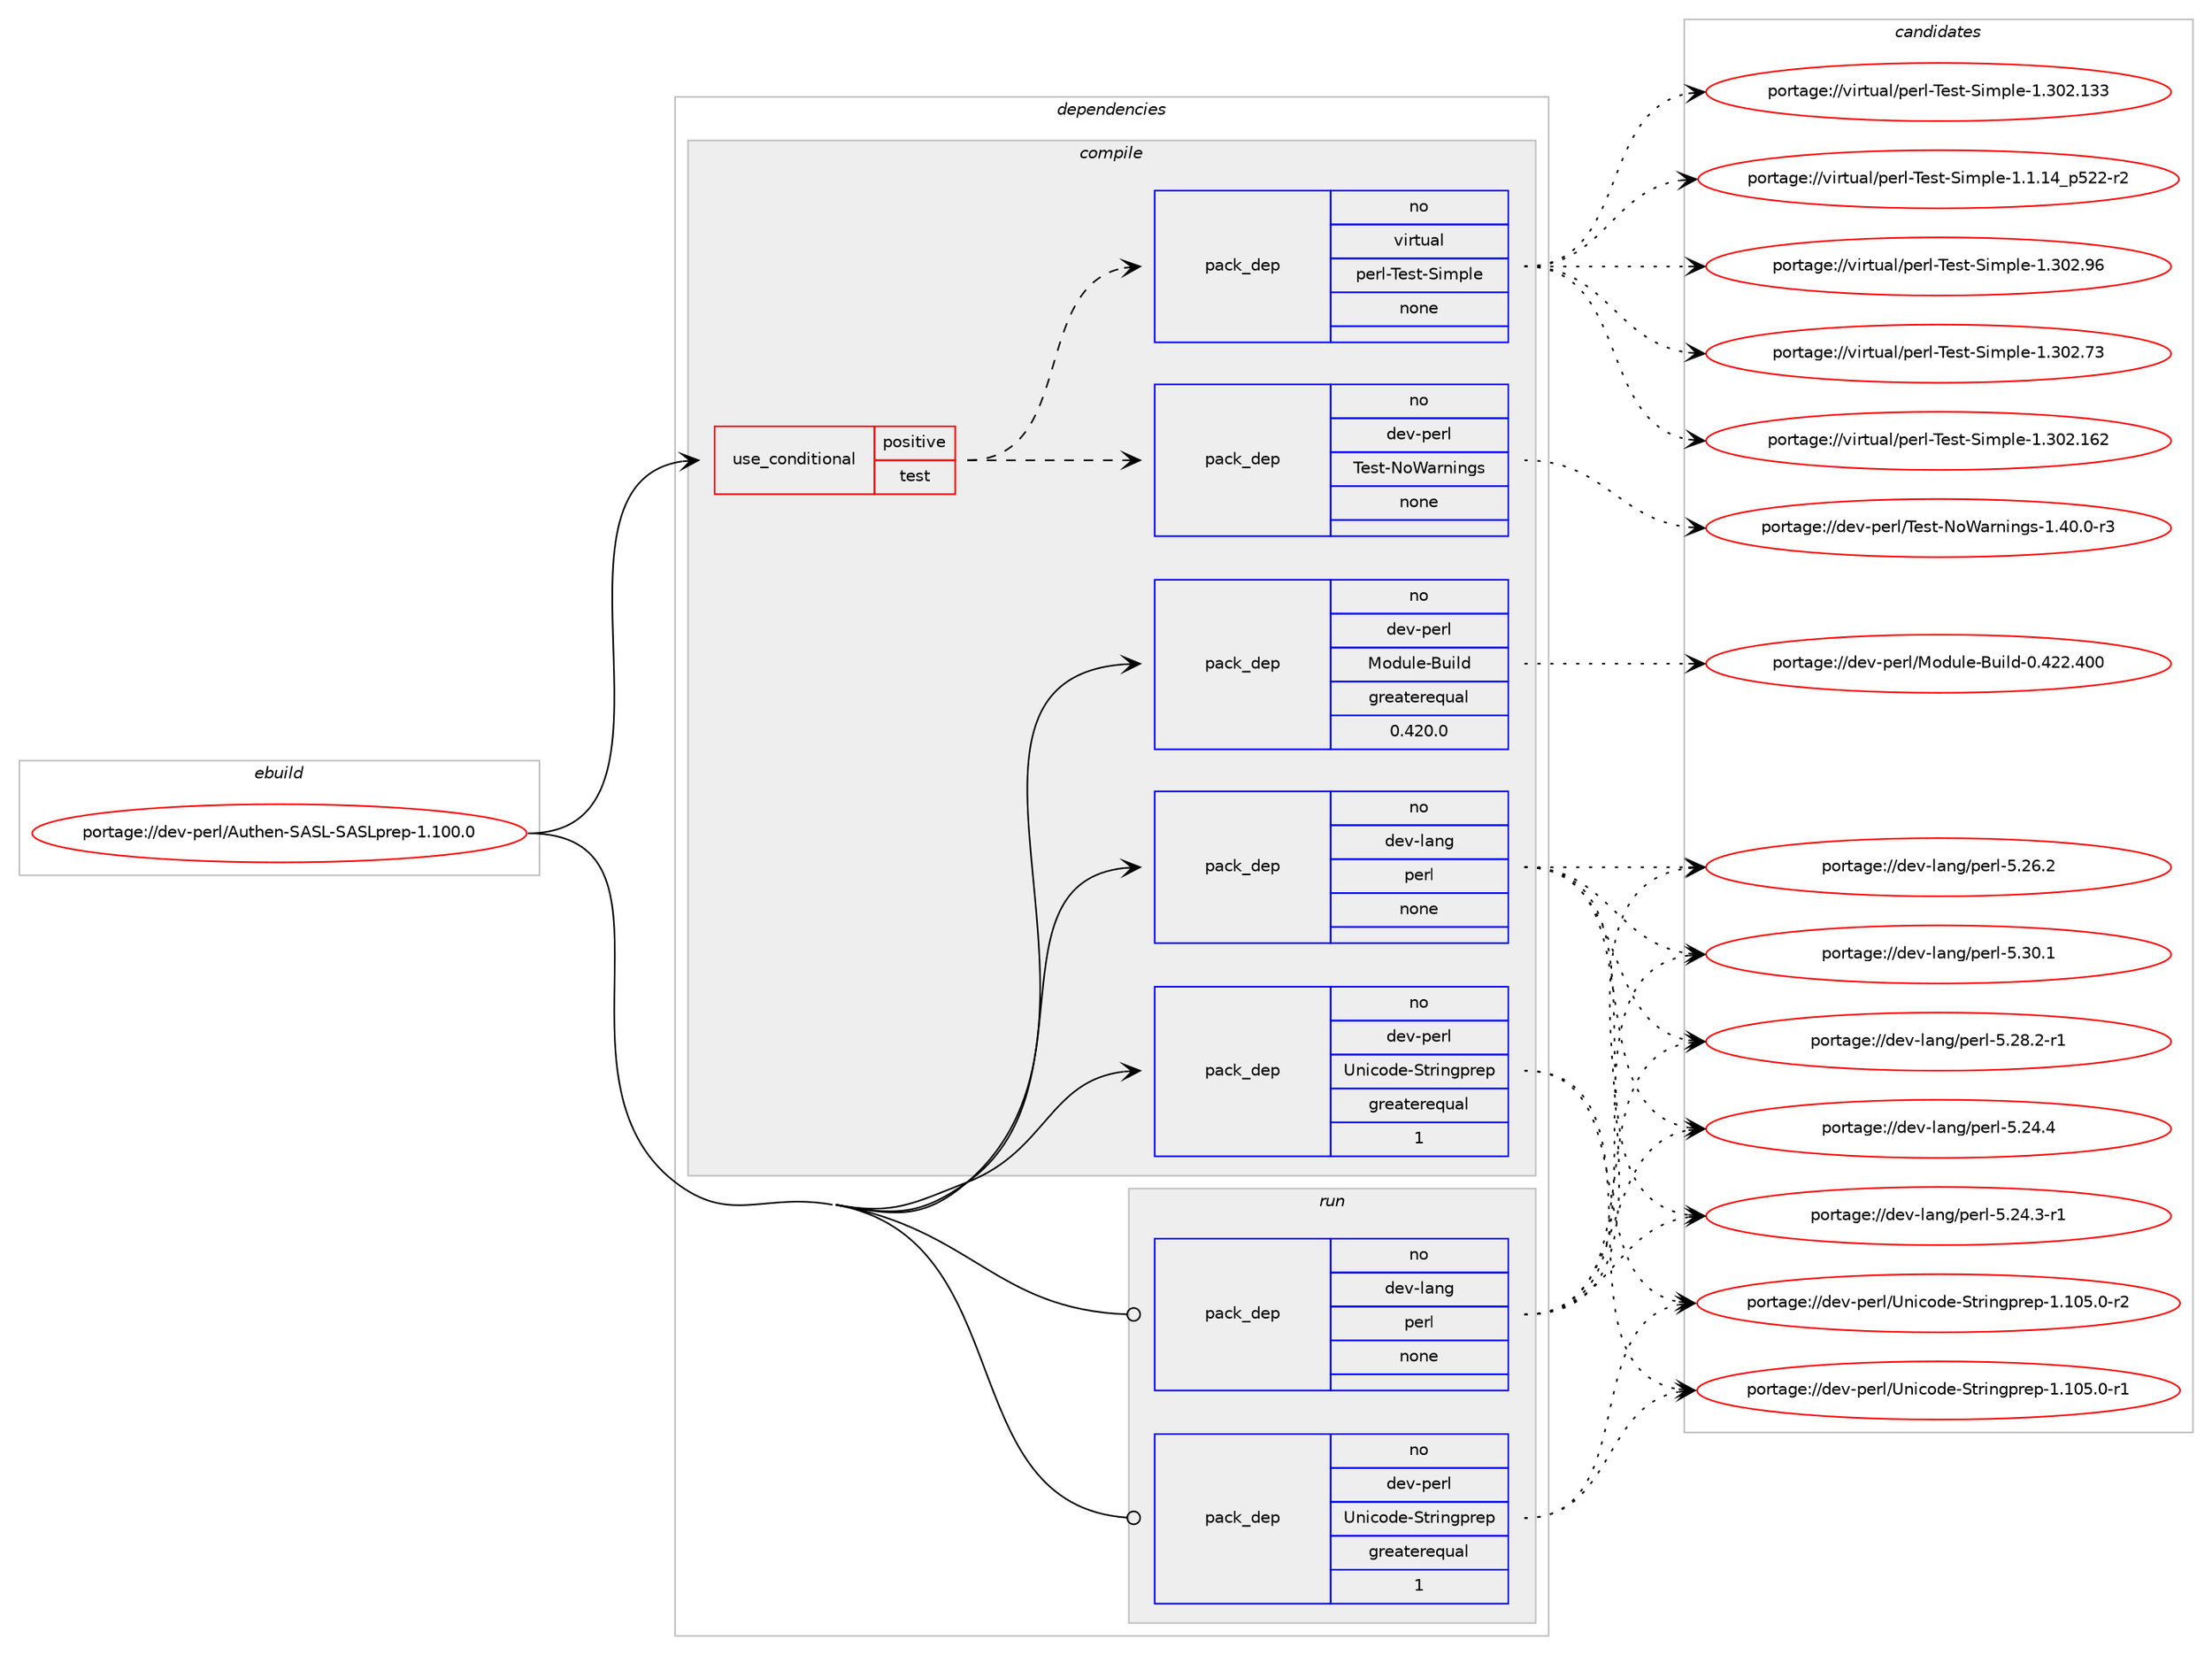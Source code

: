 digraph prolog {

# *************
# Graph options
# *************

newrank=true;
concentrate=true;
compound=true;
graph [rankdir=LR,fontname=Helvetica,fontsize=10,ranksep=1.5];#, ranksep=2.5, nodesep=0.2];
edge  [arrowhead=vee];
node  [fontname=Helvetica,fontsize=10];

# **********
# The ebuild
# **********

subgraph cluster_leftcol {
color=gray;
label=<<i>ebuild</i>>;
id [label="portage://dev-perl/Authen-SASL-SASLprep-1.100.0", color=red, width=4, href="../dev-perl/Authen-SASL-SASLprep-1.100.0.svg"];
}

# ****************
# The dependencies
# ****************

subgraph cluster_midcol {
color=gray;
label=<<i>dependencies</i>>;
subgraph cluster_compile {
fillcolor="#eeeeee";
style=filled;
label=<<i>compile</i>>;
subgraph cond122702 {
dependency499956 [label=<<TABLE BORDER="0" CELLBORDER="1" CELLSPACING="0" CELLPADDING="4"><TR><TD ROWSPAN="3" CELLPADDING="10">use_conditional</TD></TR><TR><TD>positive</TD></TR><TR><TD>test</TD></TR></TABLE>>, shape=none, color=red];
subgraph pack372151 {
dependency499957 [label=<<TABLE BORDER="0" CELLBORDER="1" CELLSPACING="0" CELLPADDING="4" WIDTH="220"><TR><TD ROWSPAN="6" CELLPADDING="30">pack_dep</TD></TR><TR><TD WIDTH="110">no</TD></TR><TR><TD>virtual</TD></TR><TR><TD>perl-Test-Simple</TD></TR><TR><TD>none</TD></TR><TR><TD></TD></TR></TABLE>>, shape=none, color=blue];
}
dependency499956:e -> dependency499957:w [weight=20,style="dashed",arrowhead="vee"];
subgraph pack372152 {
dependency499958 [label=<<TABLE BORDER="0" CELLBORDER="1" CELLSPACING="0" CELLPADDING="4" WIDTH="220"><TR><TD ROWSPAN="6" CELLPADDING="30">pack_dep</TD></TR><TR><TD WIDTH="110">no</TD></TR><TR><TD>dev-perl</TD></TR><TR><TD>Test-NoWarnings</TD></TR><TR><TD>none</TD></TR><TR><TD></TD></TR></TABLE>>, shape=none, color=blue];
}
dependency499956:e -> dependency499958:w [weight=20,style="dashed",arrowhead="vee"];
}
id:e -> dependency499956:w [weight=20,style="solid",arrowhead="vee"];
subgraph pack372153 {
dependency499959 [label=<<TABLE BORDER="0" CELLBORDER="1" CELLSPACING="0" CELLPADDING="4" WIDTH="220"><TR><TD ROWSPAN="6" CELLPADDING="30">pack_dep</TD></TR><TR><TD WIDTH="110">no</TD></TR><TR><TD>dev-lang</TD></TR><TR><TD>perl</TD></TR><TR><TD>none</TD></TR><TR><TD></TD></TR></TABLE>>, shape=none, color=blue];
}
id:e -> dependency499959:w [weight=20,style="solid",arrowhead="vee"];
subgraph pack372154 {
dependency499960 [label=<<TABLE BORDER="0" CELLBORDER="1" CELLSPACING="0" CELLPADDING="4" WIDTH="220"><TR><TD ROWSPAN="6" CELLPADDING="30">pack_dep</TD></TR><TR><TD WIDTH="110">no</TD></TR><TR><TD>dev-perl</TD></TR><TR><TD>Module-Build</TD></TR><TR><TD>greaterequal</TD></TR><TR><TD>0.420.0</TD></TR></TABLE>>, shape=none, color=blue];
}
id:e -> dependency499960:w [weight=20,style="solid",arrowhead="vee"];
subgraph pack372155 {
dependency499961 [label=<<TABLE BORDER="0" CELLBORDER="1" CELLSPACING="0" CELLPADDING="4" WIDTH="220"><TR><TD ROWSPAN="6" CELLPADDING="30">pack_dep</TD></TR><TR><TD WIDTH="110">no</TD></TR><TR><TD>dev-perl</TD></TR><TR><TD>Unicode-Stringprep</TD></TR><TR><TD>greaterequal</TD></TR><TR><TD>1</TD></TR></TABLE>>, shape=none, color=blue];
}
id:e -> dependency499961:w [weight=20,style="solid",arrowhead="vee"];
}
subgraph cluster_compileandrun {
fillcolor="#eeeeee";
style=filled;
label=<<i>compile and run</i>>;
}
subgraph cluster_run {
fillcolor="#eeeeee";
style=filled;
label=<<i>run</i>>;
subgraph pack372156 {
dependency499962 [label=<<TABLE BORDER="0" CELLBORDER="1" CELLSPACING="0" CELLPADDING="4" WIDTH="220"><TR><TD ROWSPAN="6" CELLPADDING="30">pack_dep</TD></TR><TR><TD WIDTH="110">no</TD></TR><TR><TD>dev-lang</TD></TR><TR><TD>perl</TD></TR><TR><TD>none</TD></TR><TR><TD></TD></TR></TABLE>>, shape=none, color=blue];
}
id:e -> dependency499962:w [weight=20,style="solid",arrowhead="odot"];
subgraph pack372157 {
dependency499963 [label=<<TABLE BORDER="0" CELLBORDER="1" CELLSPACING="0" CELLPADDING="4" WIDTH="220"><TR><TD ROWSPAN="6" CELLPADDING="30">pack_dep</TD></TR><TR><TD WIDTH="110">no</TD></TR><TR><TD>dev-perl</TD></TR><TR><TD>Unicode-Stringprep</TD></TR><TR><TD>greaterequal</TD></TR><TR><TD>1</TD></TR></TABLE>>, shape=none, color=blue];
}
id:e -> dependency499963:w [weight=20,style="solid",arrowhead="odot"];
}
}

# **************
# The candidates
# **************

subgraph cluster_choices {
rank=same;
color=gray;
label=<<i>candidates</i>>;

subgraph choice372151 {
color=black;
nodesep=1;
choice118105114116117971084711210111410845841011151164583105109112108101454946514850465754 [label="portage://virtual/perl-Test-Simple-1.302.96", color=red, width=4,href="../virtual/perl-Test-Simple-1.302.96.svg"];
choice118105114116117971084711210111410845841011151164583105109112108101454946514850465551 [label="portage://virtual/perl-Test-Simple-1.302.73", color=red, width=4,href="../virtual/perl-Test-Simple-1.302.73.svg"];
choice11810511411611797108471121011141084584101115116458310510911210810145494651485046495450 [label="portage://virtual/perl-Test-Simple-1.302.162", color=red, width=4,href="../virtual/perl-Test-Simple-1.302.162.svg"];
choice11810511411611797108471121011141084584101115116458310510911210810145494651485046495151 [label="portage://virtual/perl-Test-Simple-1.302.133", color=red, width=4,href="../virtual/perl-Test-Simple-1.302.133.svg"];
choice11810511411611797108471121011141084584101115116458310510911210810145494649464952951125350504511450 [label="portage://virtual/perl-Test-Simple-1.1.14_p522-r2", color=red, width=4,href="../virtual/perl-Test-Simple-1.1.14_p522-r2.svg"];
dependency499957:e -> choice118105114116117971084711210111410845841011151164583105109112108101454946514850465754:w [style=dotted,weight="100"];
dependency499957:e -> choice118105114116117971084711210111410845841011151164583105109112108101454946514850465551:w [style=dotted,weight="100"];
dependency499957:e -> choice11810511411611797108471121011141084584101115116458310510911210810145494651485046495450:w [style=dotted,weight="100"];
dependency499957:e -> choice11810511411611797108471121011141084584101115116458310510911210810145494651485046495151:w [style=dotted,weight="100"];
dependency499957:e -> choice11810511411611797108471121011141084584101115116458310510911210810145494649464952951125350504511450:w [style=dotted,weight="100"];
}
subgraph choice372152 {
color=black;
nodesep=1;
choice10010111845112101114108478410111511645781118797114110105110103115454946524846484511451 [label="portage://dev-perl/Test-NoWarnings-1.40.0-r3", color=red, width=4,href="../dev-perl/Test-NoWarnings-1.40.0-r3.svg"];
dependency499958:e -> choice10010111845112101114108478410111511645781118797114110105110103115454946524846484511451:w [style=dotted,weight="100"];
}
subgraph choice372153 {
color=black;
nodesep=1;
choice10010111845108971101034711210111410845534651484649 [label="portage://dev-lang/perl-5.30.1", color=red, width=4,href="../dev-lang/perl-5.30.1.svg"];
choice100101118451089711010347112101114108455346505646504511449 [label="portage://dev-lang/perl-5.28.2-r1", color=red, width=4,href="../dev-lang/perl-5.28.2-r1.svg"];
choice10010111845108971101034711210111410845534650544650 [label="portage://dev-lang/perl-5.26.2", color=red, width=4,href="../dev-lang/perl-5.26.2.svg"];
choice10010111845108971101034711210111410845534650524652 [label="portage://dev-lang/perl-5.24.4", color=red, width=4,href="../dev-lang/perl-5.24.4.svg"];
choice100101118451089711010347112101114108455346505246514511449 [label="portage://dev-lang/perl-5.24.3-r1", color=red, width=4,href="../dev-lang/perl-5.24.3-r1.svg"];
dependency499959:e -> choice10010111845108971101034711210111410845534651484649:w [style=dotted,weight="100"];
dependency499959:e -> choice100101118451089711010347112101114108455346505646504511449:w [style=dotted,weight="100"];
dependency499959:e -> choice10010111845108971101034711210111410845534650544650:w [style=dotted,weight="100"];
dependency499959:e -> choice10010111845108971101034711210111410845534650524652:w [style=dotted,weight="100"];
dependency499959:e -> choice100101118451089711010347112101114108455346505246514511449:w [style=dotted,weight="100"];
}
subgraph choice372154 {
color=black;
nodesep=1;
choice100101118451121011141084777111100117108101456611710510810045484652505046524848 [label="portage://dev-perl/Module-Build-0.422.400", color=red, width=4,href="../dev-perl/Module-Build-0.422.400.svg"];
dependency499960:e -> choice100101118451121011141084777111100117108101456611710510810045484652505046524848:w [style=dotted,weight="100"];
}
subgraph choice372155 {
color=black;
nodesep=1;
choice10010111845112101114108478511010599111100101458311611410511010311211410111245494649485346484511450 [label="portage://dev-perl/Unicode-Stringprep-1.105.0-r2", color=red, width=4,href="../dev-perl/Unicode-Stringprep-1.105.0-r2.svg"];
choice10010111845112101114108478511010599111100101458311611410511010311211410111245494649485346484511449 [label="portage://dev-perl/Unicode-Stringprep-1.105.0-r1", color=red, width=4,href="../dev-perl/Unicode-Stringprep-1.105.0-r1.svg"];
dependency499961:e -> choice10010111845112101114108478511010599111100101458311611410511010311211410111245494649485346484511450:w [style=dotted,weight="100"];
dependency499961:e -> choice10010111845112101114108478511010599111100101458311611410511010311211410111245494649485346484511449:w [style=dotted,weight="100"];
}
subgraph choice372156 {
color=black;
nodesep=1;
choice10010111845108971101034711210111410845534651484649 [label="portage://dev-lang/perl-5.30.1", color=red, width=4,href="../dev-lang/perl-5.30.1.svg"];
choice100101118451089711010347112101114108455346505646504511449 [label="portage://dev-lang/perl-5.28.2-r1", color=red, width=4,href="../dev-lang/perl-5.28.2-r1.svg"];
choice10010111845108971101034711210111410845534650544650 [label="portage://dev-lang/perl-5.26.2", color=red, width=4,href="../dev-lang/perl-5.26.2.svg"];
choice10010111845108971101034711210111410845534650524652 [label="portage://dev-lang/perl-5.24.4", color=red, width=4,href="../dev-lang/perl-5.24.4.svg"];
choice100101118451089711010347112101114108455346505246514511449 [label="portage://dev-lang/perl-5.24.3-r1", color=red, width=4,href="../dev-lang/perl-5.24.3-r1.svg"];
dependency499962:e -> choice10010111845108971101034711210111410845534651484649:w [style=dotted,weight="100"];
dependency499962:e -> choice100101118451089711010347112101114108455346505646504511449:w [style=dotted,weight="100"];
dependency499962:e -> choice10010111845108971101034711210111410845534650544650:w [style=dotted,weight="100"];
dependency499962:e -> choice10010111845108971101034711210111410845534650524652:w [style=dotted,weight="100"];
dependency499962:e -> choice100101118451089711010347112101114108455346505246514511449:w [style=dotted,weight="100"];
}
subgraph choice372157 {
color=black;
nodesep=1;
choice10010111845112101114108478511010599111100101458311611410511010311211410111245494649485346484511450 [label="portage://dev-perl/Unicode-Stringprep-1.105.0-r2", color=red, width=4,href="../dev-perl/Unicode-Stringprep-1.105.0-r2.svg"];
choice10010111845112101114108478511010599111100101458311611410511010311211410111245494649485346484511449 [label="portage://dev-perl/Unicode-Stringprep-1.105.0-r1", color=red, width=4,href="../dev-perl/Unicode-Stringprep-1.105.0-r1.svg"];
dependency499963:e -> choice10010111845112101114108478511010599111100101458311611410511010311211410111245494649485346484511450:w [style=dotted,weight="100"];
dependency499963:e -> choice10010111845112101114108478511010599111100101458311611410511010311211410111245494649485346484511449:w [style=dotted,weight="100"];
}
}

}

